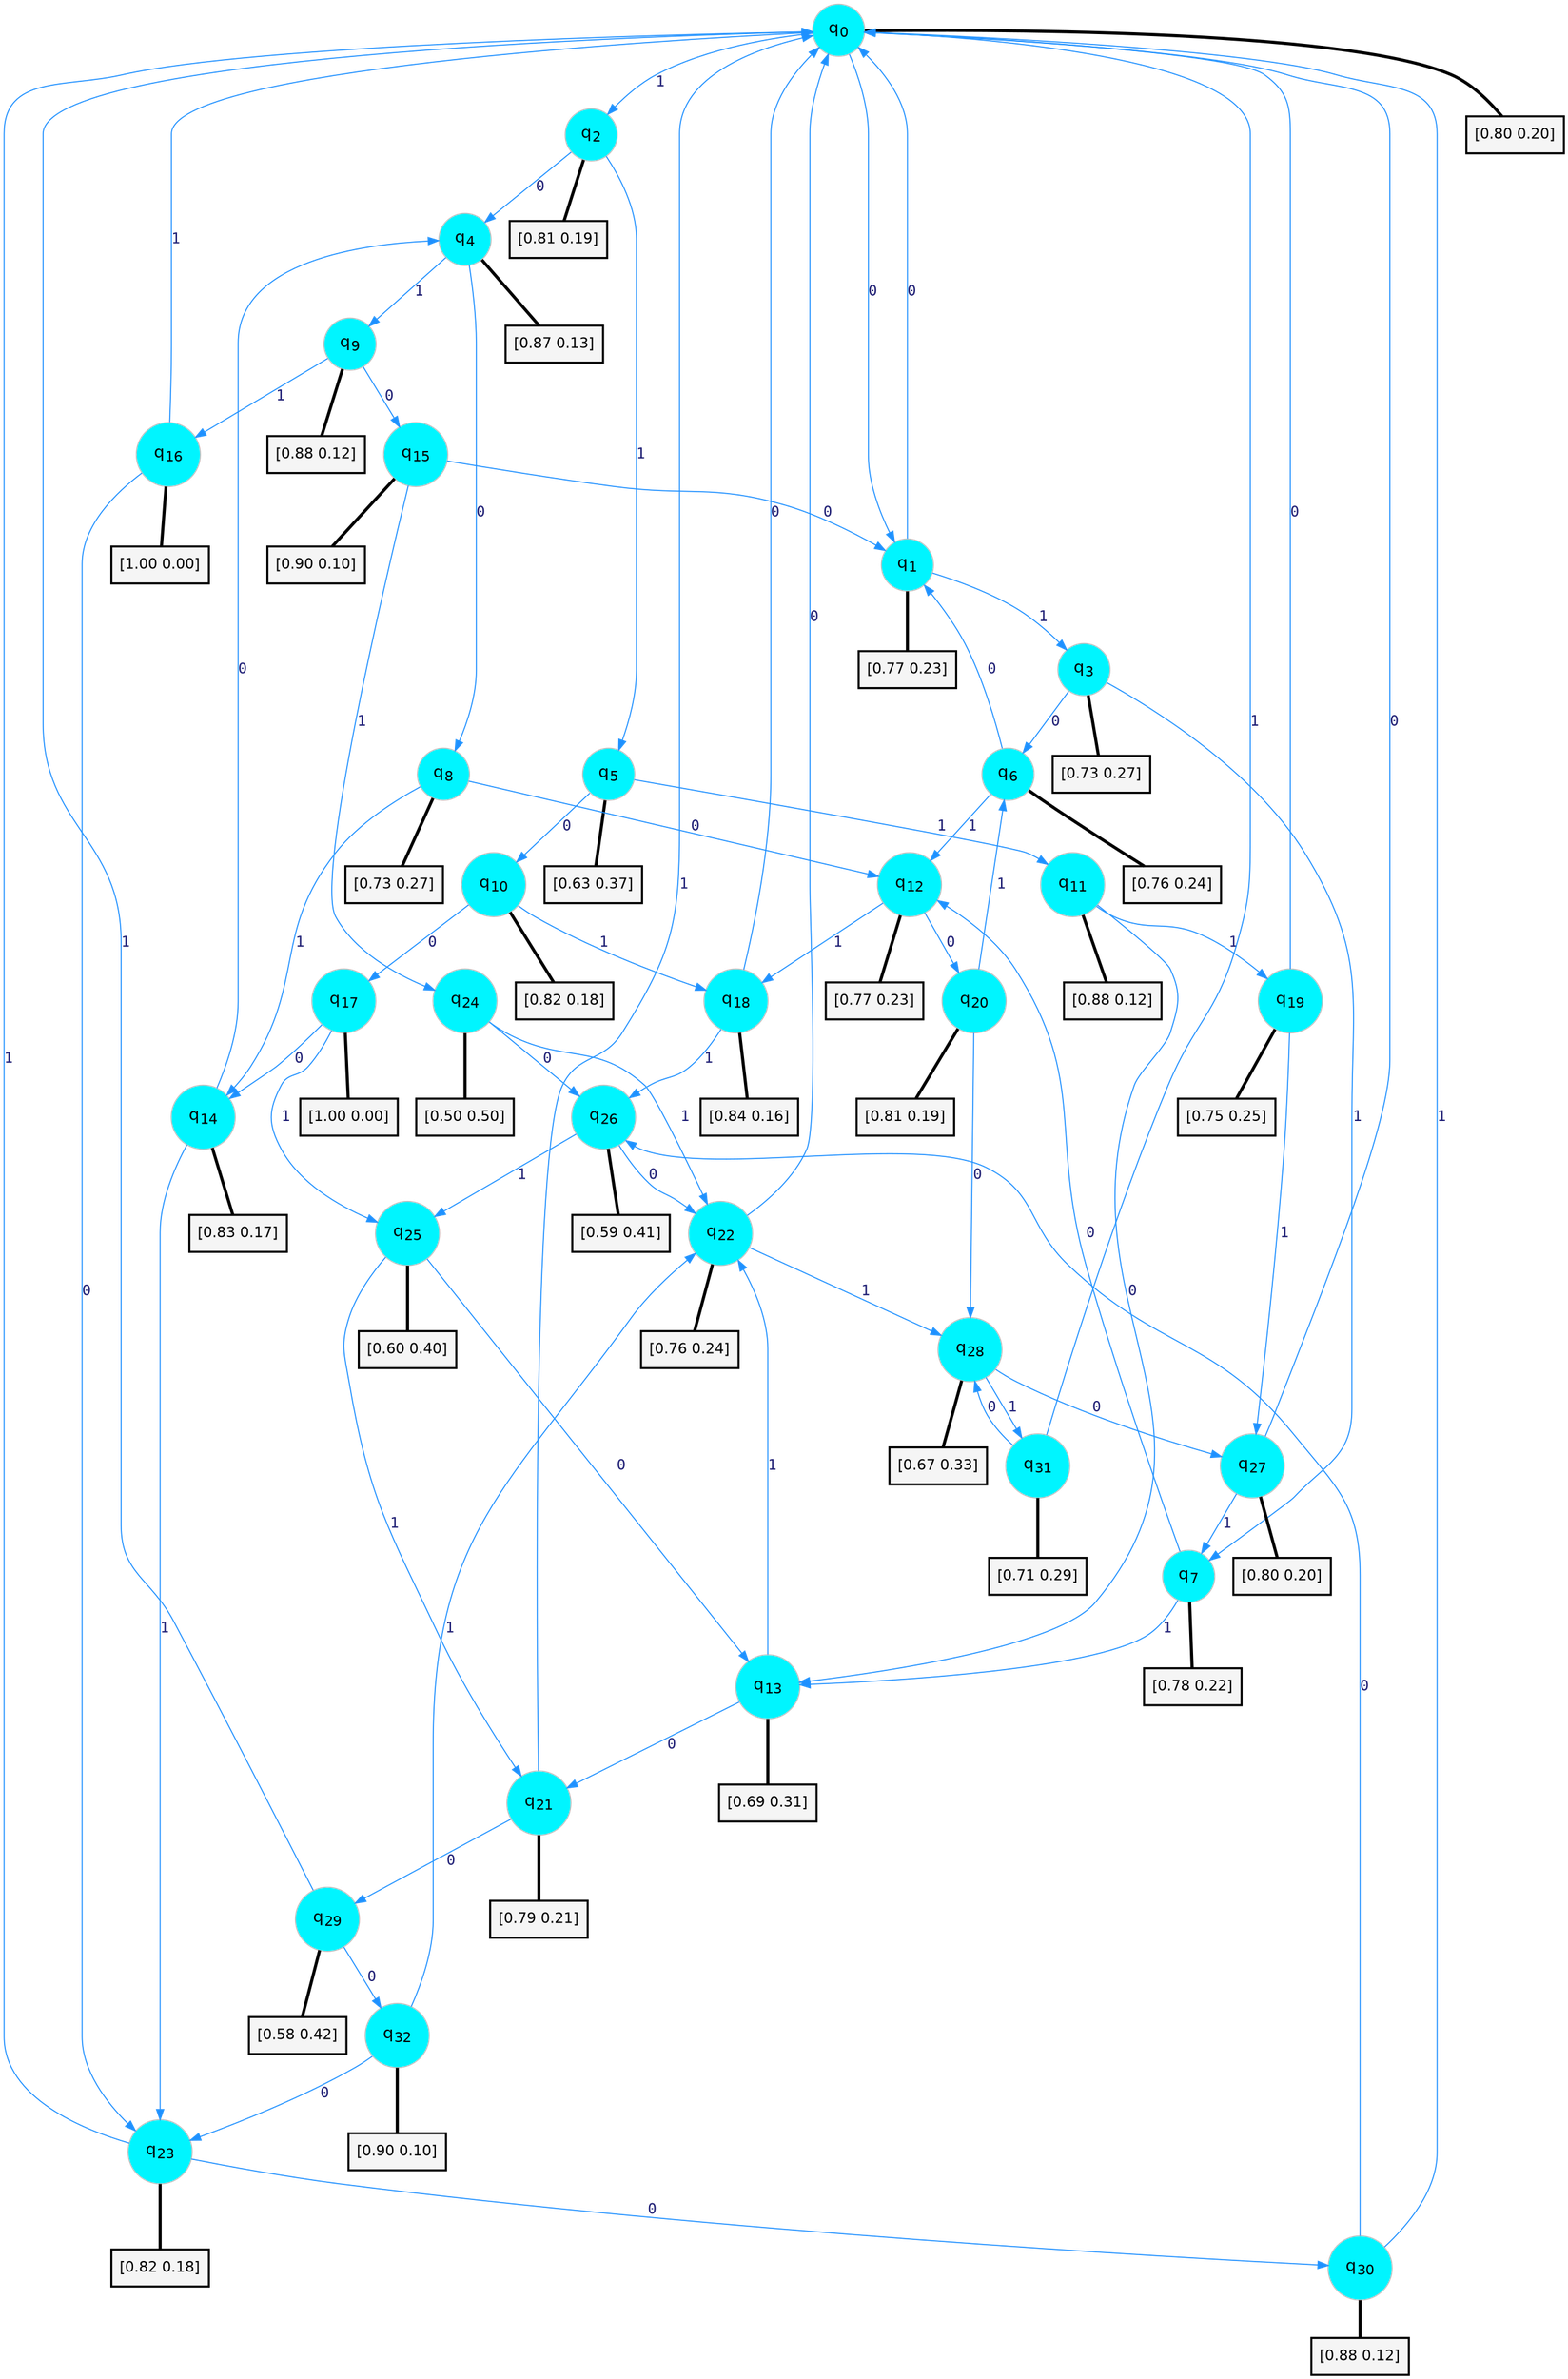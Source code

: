 digraph G {
graph [
bgcolor=transparent, dpi=300, rankdir=TD, size="40,25"];
node [
color=gray, fillcolor=turquoise1, fontcolor=black, fontname=Helvetica, fontsize=16, fontweight=bold, shape=circle, style=filled];
edge [
arrowsize=1, color=dodgerblue1, fontcolor=midnightblue, fontname=courier, fontweight=bold, penwidth=1, style=solid, weight=20];
0[label=<q<SUB>0</SUB>>];
1[label=<q<SUB>1</SUB>>];
2[label=<q<SUB>2</SUB>>];
3[label=<q<SUB>3</SUB>>];
4[label=<q<SUB>4</SUB>>];
5[label=<q<SUB>5</SUB>>];
6[label=<q<SUB>6</SUB>>];
7[label=<q<SUB>7</SUB>>];
8[label=<q<SUB>8</SUB>>];
9[label=<q<SUB>9</SUB>>];
10[label=<q<SUB>10</SUB>>];
11[label=<q<SUB>11</SUB>>];
12[label=<q<SUB>12</SUB>>];
13[label=<q<SUB>13</SUB>>];
14[label=<q<SUB>14</SUB>>];
15[label=<q<SUB>15</SUB>>];
16[label=<q<SUB>16</SUB>>];
17[label=<q<SUB>17</SUB>>];
18[label=<q<SUB>18</SUB>>];
19[label=<q<SUB>19</SUB>>];
20[label=<q<SUB>20</SUB>>];
21[label=<q<SUB>21</SUB>>];
22[label=<q<SUB>22</SUB>>];
23[label=<q<SUB>23</SUB>>];
24[label=<q<SUB>24</SUB>>];
25[label=<q<SUB>25</SUB>>];
26[label=<q<SUB>26</SUB>>];
27[label=<q<SUB>27</SUB>>];
28[label=<q<SUB>28</SUB>>];
29[label=<q<SUB>29</SUB>>];
30[label=<q<SUB>30</SUB>>];
31[label=<q<SUB>31</SUB>>];
32[label=<q<SUB>32</SUB>>];
33[label="[0.80 0.20]", shape=box,fontcolor=black, fontname=Helvetica, fontsize=14, penwidth=2, fillcolor=whitesmoke,color=black];
34[label="[0.77 0.23]", shape=box,fontcolor=black, fontname=Helvetica, fontsize=14, penwidth=2, fillcolor=whitesmoke,color=black];
35[label="[0.81 0.19]", shape=box,fontcolor=black, fontname=Helvetica, fontsize=14, penwidth=2, fillcolor=whitesmoke,color=black];
36[label="[0.73 0.27]", shape=box,fontcolor=black, fontname=Helvetica, fontsize=14, penwidth=2, fillcolor=whitesmoke,color=black];
37[label="[0.87 0.13]", shape=box,fontcolor=black, fontname=Helvetica, fontsize=14, penwidth=2, fillcolor=whitesmoke,color=black];
38[label="[0.63 0.37]", shape=box,fontcolor=black, fontname=Helvetica, fontsize=14, penwidth=2, fillcolor=whitesmoke,color=black];
39[label="[0.76 0.24]", shape=box,fontcolor=black, fontname=Helvetica, fontsize=14, penwidth=2, fillcolor=whitesmoke,color=black];
40[label="[0.78 0.22]", shape=box,fontcolor=black, fontname=Helvetica, fontsize=14, penwidth=2, fillcolor=whitesmoke,color=black];
41[label="[0.73 0.27]", shape=box,fontcolor=black, fontname=Helvetica, fontsize=14, penwidth=2, fillcolor=whitesmoke,color=black];
42[label="[0.88 0.12]", shape=box,fontcolor=black, fontname=Helvetica, fontsize=14, penwidth=2, fillcolor=whitesmoke,color=black];
43[label="[0.82 0.18]", shape=box,fontcolor=black, fontname=Helvetica, fontsize=14, penwidth=2, fillcolor=whitesmoke,color=black];
44[label="[0.88 0.12]", shape=box,fontcolor=black, fontname=Helvetica, fontsize=14, penwidth=2, fillcolor=whitesmoke,color=black];
45[label="[0.77 0.23]", shape=box,fontcolor=black, fontname=Helvetica, fontsize=14, penwidth=2, fillcolor=whitesmoke,color=black];
46[label="[0.69 0.31]", shape=box,fontcolor=black, fontname=Helvetica, fontsize=14, penwidth=2, fillcolor=whitesmoke,color=black];
47[label="[0.83 0.17]", shape=box,fontcolor=black, fontname=Helvetica, fontsize=14, penwidth=2, fillcolor=whitesmoke,color=black];
48[label="[0.90 0.10]", shape=box,fontcolor=black, fontname=Helvetica, fontsize=14, penwidth=2, fillcolor=whitesmoke,color=black];
49[label="[1.00 0.00]", shape=box,fontcolor=black, fontname=Helvetica, fontsize=14, penwidth=2, fillcolor=whitesmoke,color=black];
50[label="[1.00 0.00]", shape=box,fontcolor=black, fontname=Helvetica, fontsize=14, penwidth=2, fillcolor=whitesmoke,color=black];
51[label="[0.84 0.16]", shape=box,fontcolor=black, fontname=Helvetica, fontsize=14, penwidth=2, fillcolor=whitesmoke,color=black];
52[label="[0.75 0.25]", shape=box,fontcolor=black, fontname=Helvetica, fontsize=14, penwidth=2, fillcolor=whitesmoke,color=black];
53[label="[0.81 0.19]", shape=box,fontcolor=black, fontname=Helvetica, fontsize=14, penwidth=2, fillcolor=whitesmoke,color=black];
54[label="[0.79 0.21]", shape=box,fontcolor=black, fontname=Helvetica, fontsize=14, penwidth=2, fillcolor=whitesmoke,color=black];
55[label="[0.76 0.24]", shape=box,fontcolor=black, fontname=Helvetica, fontsize=14, penwidth=2, fillcolor=whitesmoke,color=black];
56[label="[0.82 0.18]", shape=box,fontcolor=black, fontname=Helvetica, fontsize=14, penwidth=2, fillcolor=whitesmoke,color=black];
57[label="[0.50 0.50]", shape=box,fontcolor=black, fontname=Helvetica, fontsize=14, penwidth=2, fillcolor=whitesmoke,color=black];
58[label="[0.60 0.40]", shape=box,fontcolor=black, fontname=Helvetica, fontsize=14, penwidth=2, fillcolor=whitesmoke,color=black];
59[label="[0.59 0.41]", shape=box,fontcolor=black, fontname=Helvetica, fontsize=14, penwidth=2, fillcolor=whitesmoke,color=black];
60[label="[0.80 0.20]", shape=box,fontcolor=black, fontname=Helvetica, fontsize=14, penwidth=2, fillcolor=whitesmoke,color=black];
61[label="[0.67 0.33]", shape=box,fontcolor=black, fontname=Helvetica, fontsize=14, penwidth=2, fillcolor=whitesmoke,color=black];
62[label="[0.58 0.42]", shape=box,fontcolor=black, fontname=Helvetica, fontsize=14, penwidth=2, fillcolor=whitesmoke,color=black];
63[label="[0.88 0.12]", shape=box,fontcolor=black, fontname=Helvetica, fontsize=14, penwidth=2, fillcolor=whitesmoke,color=black];
64[label="[0.71 0.29]", shape=box,fontcolor=black, fontname=Helvetica, fontsize=14, penwidth=2, fillcolor=whitesmoke,color=black];
65[label="[0.90 0.10]", shape=box,fontcolor=black, fontname=Helvetica, fontsize=14, penwidth=2, fillcolor=whitesmoke,color=black];
0->1 [label=0];
0->2 [label=1];
0->33 [arrowhead=none, penwidth=3,color=black];
1->0 [label=0];
1->3 [label=1];
1->34 [arrowhead=none, penwidth=3,color=black];
2->4 [label=0];
2->5 [label=1];
2->35 [arrowhead=none, penwidth=3,color=black];
3->6 [label=0];
3->7 [label=1];
3->36 [arrowhead=none, penwidth=3,color=black];
4->8 [label=0];
4->9 [label=1];
4->37 [arrowhead=none, penwidth=3,color=black];
5->10 [label=0];
5->11 [label=1];
5->38 [arrowhead=none, penwidth=3,color=black];
6->1 [label=0];
6->12 [label=1];
6->39 [arrowhead=none, penwidth=3,color=black];
7->12 [label=0];
7->13 [label=1];
7->40 [arrowhead=none, penwidth=3,color=black];
8->12 [label=0];
8->14 [label=1];
8->41 [arrowhead=none, penwidth=3,color=black];
9->15 [label=0];
9->16 [label=1];
9->42 [arrowhead=none, penwidth=3,color=black];
10->17 [label=0];
10->18 [label=1];
10->43 [arrowhead=none, penwidth=3,color=black];
11->13 [label=0];
11->19 [label=1];
11->44 [arrowhead=none, penwidth=3,color=black];
12->20 [label=0];
12->18 [label=1];
12->45 [arrowhead=none, penwidth=3,color=black];
13->21 [label=0];
13->22 [label=1];
13->46 [arrowhead=none, penwidth=3,color=black];
14->4 [label=0];
14->23 [label=1];
14->47 [arrowhead=none, penwidth=3,color=black];
15->1 [label=0];
15->24 [label=1];
15->48 [arrowhead=none, penwidth=3,color=black];
16->23 [label=0];
16->0 [label=1];
16->49 [arrowhead=none, penwidth=3,color=black];
17->14 [label=0];
17->25 [label=1];
17->50 [arrowhead=none, penwidth=3,color=black];
18->0 [label=0];
18->26 [label=1];
18->51 [arrowhead=none, penwidth=3,color=black];
19->0 [label=0];
19->27 [label=1];
19->52 [arrowhead=none, penwidth=3,color=black];
20->28 [label=0];
20->6 [label=1];
20->53 [arrowhead=none, penwidth=3,color=black];
21->29 [label=0];
21->0 [label=1];
21->54 [arrowhead=none, penwidth=3,color=black];
22->0 [label=0];
22->28 [label=1];
22->55 [arrowhead=none, penwidth=3,color=black];
23->30 [label=0];
23->0 [label=1];
23->56 [arrowhead=none, penwidth=3,color=black];
24->26 [label=0];
24->22 [label=1];
24->57 [arrowhead=none, penwidth=3,color=black];
25->13 [label=0];
25->21 [label=1];
25->58 [arrowhead=none, penwidth=3,color=black];
26->22 [label=0];
26->25 [label=1];
26->59 [arrowhead=none, penwidth=3,color=black];
27->0 [label=0];
27->7 [label=1];
27->60 [arrowhead=none, penwidth=3,color=black];
28->27 [label=0];
28->31 [label=1];
28->61 [arrowhead=none, penwidth=3,color=black];
29->32 [label=0];
29->0 [label=1];
29->62 [arrowhead=none, penwidth=3,color=black];
30->26 [label=0];
30->0 [label=1];
30->63 [arrowhead=none, penwidth=3,color=black];
31->28 [label=0];
31->0 [label=1];
31->64 [arrowhead=none, penwidth=3,color=black];
32->23 [label=0];
32->22 [label=1];
32->65 [arrowhead=none, penwidth=3,color=black];
}
